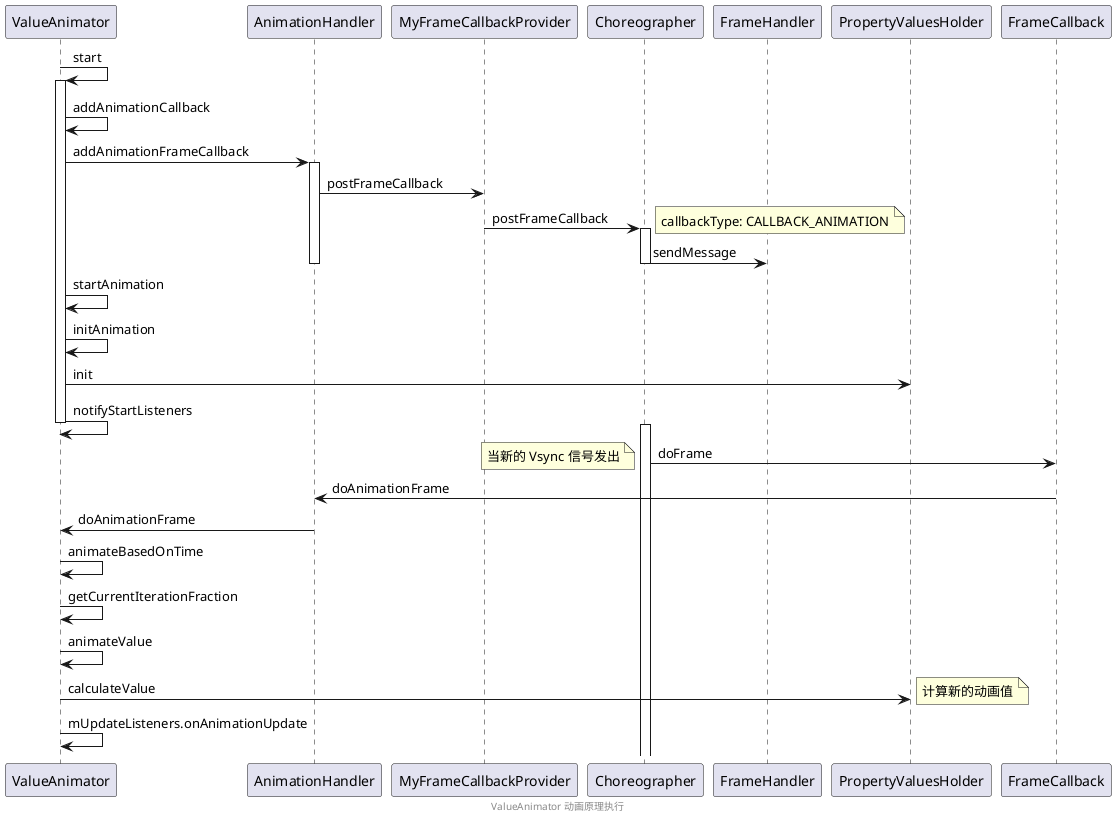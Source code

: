 @startuml
footer ValueAnimator 动画原理执行
ValueAnimator -> ValueAnimator: start
activate ValueAnimator
ValueAnimator -> ValueAnimator: addAnimationCallback
ValueAnimator -> AnimationHandler: addAnimationFrameCallback
activate AnimationHandler
AnimationHandler -> MyFrameCallbackProvider: postFrameCallback
MyFrameCallbackProvider -> Choreographer: postFrameCallback
note right: callbackType: CALLBACK_ANIMATION
activate Choreographer
Choreographer -> FrameHandler: sendMessage
deactivate Choreographer
deactivate AnimationHandler
ValueAnimator -> ValueAnimator: startAnimation
ValueAnimator -> ValueAnimator: initAnimation
ValueAnimator -> PropertyValuesHolder: init
ValueAnimator -> ValueAnimator: notifyStartListeners
deactivate ValueAnimator

activate Choreographer
Choreographer -> FrameCallback: doFrame
note left: 当新的 Vsync 信号发出
FrameCallback -> AnimationHandler: doAnimationFrame
AnimationHandler -> ValueAnimator: doAnimationFrame
ValueAnimator -> ValueAnimator: animateBasedOnTime
ValueAnimator -> ValueAnimator: getCurrentIterationFraction
ValueAnimator -> ValueAnimator: animateValue
ValueAnimator -> PropertyValuesHolder: calculateValue
note right: 计算新的动画值
ValueAnimator -> ValueAnimator: mUpdateListeners.onAnimationUpdate
@enduml